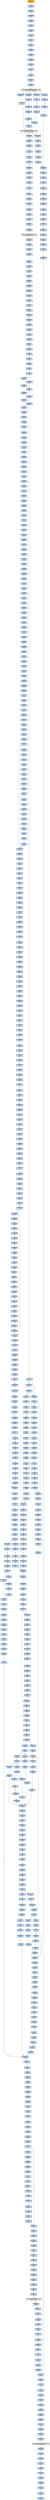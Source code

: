 strict digraph G {
	graph [bgcolor=transparent,
		name=G
	];
	node [color=lightsteelblue,
		fillcolor=lightsteelblue,
		shape=rectangle,
		style=filled
	];
	"0x00434960"	[label="0x00434960
xorl"];
	"0x00434962"	[label="0x00434962
testl"];
	"0x00434960" -> "0x00434962"	[color="#000000"];
	"0x004349f1"	[label="0x004349f1
movl"];
	"0x004349f4"	[label="0x004349f4
movl"];
	"0x004349f1" -> "0x004349f4"	[color="#000000"];
	"0x00434aa3"	[label="0x00434aa3
movl"];
	"0x00434aa8"	[label="0x00434aa8
addl"];
	"0x00434aa3" -> "0x00434aa8"	[color="#000000"];
	"0x004342be"	[label="0x004342be
addl"];
	"0x004342c0"	[label="0x004342c0
addl"];
	"0x004342be" -> "0x004342c0"	[color="#000000"];
	"0x00434b0c"	[label="0x00434b0c
pushl"];
	"0x00434b0d"	[label="0x00434b0d
movl"];
	"0x00434b0c" -> "0x00434b0d"	[color="#000000"];
	"0x004340b2"	[label="0x004340b2
pushl"];
	"0x004340b7"	[label="0x004340b7
pushl"];
	"0x004340b2" -> "0x004340b7"	[color="#000000"];
	"0x00434d3a"	[label="0x00434d3a
incl"];
	"0x00434d3b"	[label="0x00434d3b
incl"];
	"0x00434d3a" -> "0x00434d3b"	[color="#000000"];
	"0x00434f14"	[label="0x00434f14
jmp"];
	"0x00434f31"	[label="0x00434f31
movl"];
	"0x00434f14" -> "0x00434f31"	[color="#000000"];
	"0x004346d6"	[label="0x004346d6
pushl"];
	"0x004346d7"	[label="0x004346d7
call"];
	"0x004346d6" -> "0x004346d7"	[color="#000000"];
	"0x00434405"	[label="0x00434405
pushl"];
	"0x00434406"	[label="0x00434406
addl"];
	"0x00434405" -> "0x00434406"	[color="#000000"];
	"0x004349be"	[label="0x004349be
movl"];
	"0x004349c0"	[label="0x004349c0
movb"];
	"0x004349be" -> "0x004349c0"	[color="#000000"];
	"0x0043415f"	[label="0x0043415f
movl"];
	"0x00434161"	[label="0x00434161
movl"];
	"0x0043415f" -> "0x00434161"	[color="#000000"];
	"0x004347db"	[label="0x004347db
movl"];
	"0x004347de"	[label="0x004347de
movl"];
	"0x004347db" -> "0x004347de"	[color="#000000"];
	"0x00434176"	[label="0x00434176
andl"];
	"0x00434179"	[label="0x00434179
repz"];
	"0x00434176" -> "0x00434179"	[color="#000000"];
	"0x00434a49"	[label="0x00434a49
movl"];
	"0x00434a4e"	[label="0x00434a4e
jmp"];
	"0x00434a49" -> "0x00434a4e"	[color="#000000"];
	"0x00434001"	[color=lightgrey,
		fillcolor=orange,
		label="0x00434001
pusha"];
	"0x00434002"	[label="0x00434002
call"];
	"0x00434001" -> "0x00434002"	[color="#000000"];
	GETMODULEHANDLEA_KERNEL32_DLL	[color=lightgrey,
		fillcolor=lightgrey,
		label="GETMODULEHANDLEA_KERNEL32_DLL
GETMODULEHANDLEA"];
	"0x00434042"	[label="0x00434042
movl"];
	GETMODULEHANDLEA_KERNEL32_DLL -> "0x00434042"	[color="#000000"];
	"0x004215d3"	[label="0x004215d3
pushl"];
	GETMODULEHANDLEA_KERNEL32_DLL -> "0x004215d3"	[color="#000000"];
	"0x00434287"	[label="0x00434287
testl"];
	GETMODULEHANDLEA_KERNEL32_DLL -> "0x00434287"	[color="#000000"];
	"0x004153db"	[label="0x004153db
testl"];
	GETMODULEHANDLEA_KERNEL32_DLL -> "0x004153db"	[color="#000000"];
	"0x00434e6a"	[label="0x00434e6a
movl"];
	"0x00434e6d"	[label="0x00434e6d
movl"];
	"0x00434e6a" -> "0x00434e6d"	[color="#000000"];
	"0x00434845"	[label="0x00434845
movl"];
	"0x0043484b"	[label="0x0043484b
xorl"];
	"0x00434845" -> "0x0043484b"	[color="#000000"];
	"0x00434e8a"	[label="0x00434e8a
leal"];
	"0x00434e90"	[label="0x00434e90
call"];
	"0x00434e8a" -> "0x00434e90"	[color="#000000"];
	"0x00434e36"	[label="0x00434e36
movl"];
	"0x00434e39"	[label="0x00434e39
movl"];
	"0x00434e36" -> "0x00434e39"	[color="#000000"];
	"0x00434f0d"	[label="0x00434f0d
movl"];
	"0x00434f0d" -> "0x00434f14"	[color="#000000"];
	"0x00434a0f"	[label="0x00434a0f
movl"];
	"0x00434a11"	[label="0x00434a11
shrl"];
	"0x00434a0f" -> "0x00434a11"	[color="#000000"];
	"0x00434a8d"	[label="0x00434a8d
leal"];
	"0x00434a93"	[label="0x00434a93
movl"];
	"0x00434a8d" -> "0x00434a93"	[color="#000000"];
	"0x0043491a"	[label="0x0043491a
movl"];
	"0x0043491e"	[label="0x0043491e
movl"];
	"0x0043491a" -> "0x0043491e"	[color="#000000"];
	"0x00434e4c"	[label="0x00434e4c
movl"];
	"0x00434e50"	[label="0x00434e50
andl"];
	"0x00434e4c" -> "0x00434e50"	[color="#000000"];
	"0x00434922"	[label="0x00434922
movl"];
	"0x0043491e" -> "0x00434922"	[color="#000000"];
	"0x0043400e"	[label="0x0043400e
call"];
	"0x00434014"	[label="0x00434014
popl"];
	"0x0043400e" -> "0x00434014"	[color="#000000"];
	"0x00434b1b"	[label="0x00434b1b
movl"];
	"0x00434b1e"	[label="0x00434b1e
movl"];
	"0x00434b1b" -> "0x00434b1e"	[color="#000000"];
	"0x0043417c"	[label="0x0043417c
pushl"];
	"0x00434181"	[label="0x00434181
pushl"];
	"0x0043417c" -> "0x00434181"	[color="#000000"];
	VIRTUALPROTECT_KERNEL32_DLL	[color=lightgrey,
		fillcolor=lightgrey,
		label="VIRTUALPROTECT_KERNEL32_DLL
VIRTUALPROTECT"];
	"0x004343ff"	[label="0x004343ff
popl"];
	VIRTUALPROTECT_KERNEL32_DLL -> "0x004343ff"	[color="#000000"];
	"0x00434e2b"	[label="0x00434e2b
movl"];
	"0x00434e2e"	[label="0x00434e2e
leal"];
	"0x00434e2b" -> "0x00434e2e"	[color="#000000"];
	"0x004347ce"	[label="0x004347ce
andl"];
	"0x004347d4"	[label="0x004347d4
orl"];
	"0x004347ce" -> "0x004347d4"	[color="#000000"];
	"0x004348b3"	[label="0x004348b3
movl"];
	"0x004348b7"	[label="0x004348b7
ja"];
	"0x004348b3" -> "0x004348b7"	[color="#000000"];
	"0x00434396"	[label="0x00434396
pushl"];
	"0x00434397"	[label="0x00434397
pushl"];
	"0x00434396" -> "0x00434397"	[color="#000000"];
	"0x00434cff"	[label="0x00434cff
ret"];
	"0x00434a9b"	[label="0x00434a9b
movb"];
	"0x00434cff" -> "0x00434a9b"	[color="#000000"];
	"0x00434e18"	[label="0x00434e18
movb"];
	"0x00434cff" -> "0x00434e18"	[color="#000000"];
	"0x00434964"	[label="0x00434964
jbe"];
	"0x00434962" -> "0x00434964"	[color="#000000"];
	"0x00434a96"	[label="0x00434a96
call"];
	"0x00434cf2"	[label="0x00434cf2
call"];
	"0x00434a96" -> "0x00434cf2"	[color="#000000"];
	"0x004349e4"	[label="0x004349e4
movl"];
	"0x004349e6"	[label="0x004349e6
movl"];
	"0x004349e4" -> "0x004349e6"	[color="#000000"];
	"0x004349fb"	[label="0x004349fb
shrl"];
	"0x004349fd"	[label="0x004349fd
movl"];
	"0x004349fb" -> "0x004349fd"	[color="#000000"];
	"0x0043483c"	[label="0x0043483c
pushl"];
	"0x0043483d"	[label="0x0043483d
movl"];
	"0x0043483c" -> "0x0043483d"	[color="#000000"];
	"0x00434b12"	[label="0x00434b12
movl"];
	"0x00434b14"	[label="0x00434b14
movl"];
	"0x00434b12" -> "0x00434b14"	[color="#000000"];
	"0x00434ede"	[label="0x00434ede
subl"];
	"0x00434ee0"	[label="0x00434ee0
addl"];
	"0x00434ede" -> "0x00434ee0"	[color="#000000"];
	VIRTUALFREE_KERNEL32_DLL	[color=lightgrey,
		fillcolor=lightgrey,
		label="VIRTUALFREE_KERNEL32_DLL
VIRTUALFREE"];
	"0x004341a8"	[label="0x004341a8
movl"];
	VIRTUALFREE_KERNEL32_DLL -> "0x004341a8"	[color="#000000"];
	"0x004342b9"	[label="0x004342b9
movl"];
	"0x004342bb"	[label="0x004342bb
movl"];
	"0x004342b9" -> "0x004342bb"	[color="#000000"];
	"0x0043485e"	[label="0x0043485e
movl"];
	"0x00434862"	[label="0x00434862
jbe"];
	"0x0043485e" -> "0x00434862"	[color="#000000"];
	"0x004349cc"	[label="0x004349cc
movl"];
	"0x004349d0"	[label="0x004349d0
shll"];
	"0x004349cc" -> "0x004349d0"	[color="#000000"];
	"0x004347a7"	[label="0x004347a7
pushl"];
	"0x004347a8"	[label="0x004347a8
movl"];
	"0x004347a7" -> "0x004347a8"	[color="#000000"];
	"0x0043493d"	[label="0x0043493d
jge"];
	"0x00434943"	[label="0x00434943
cmpl"];
	"0x0043493d" -> "0x00434943"	[color="#000000",
		label=F];
	"0x00434274"	[label="0x00434274
testl"];
	"0x00434276"	[label="0x00434276
je"];
	"0x00434274" -> "0x00434276"	[color="#000000"];
	"0x004347f2"	[label="0x004347f2
subl"];
	"0x004347f4"	[label="0x004347f4
shrl"];
	"0x004347f2" -> "0x004347f4"	[color="#000000"];
	"0x00434e26"	[label="0x00434e26
cmpl"];
	"0x00434e29"	[label="0x00434e29
jb"];
	"0x00434e26" -> "0x00434e29"	[color="#000000"];
	"0x00434048"	[label="0x00434048
movl"];
	"0x00434042" -> "0x00434048"	[color="#000000"];
	"0x004347d9"	[label="0x004347d9
addl"];
	"0x004347d9" -> "0x004347db"	[color="#000000"];
	"0x0043401c"	[label="0x0043401c
subl"];
	"0x00434022"	[label="0x00434022
cmpl"];
	"0x0043401c" -> "0x00434022"	[color="#000000"];
	"0x00434864"	[label="0x00434864
xorl"];
	"0x00434866"	[label="0x00434866
movb"];
	"0x00434864" -> "0x00434866"	[color="#000000"];
	"0x00434e5f"	[label="0x00434e5f
movl"];
	"0x00434e62"	[label="0x00434e62
movl"];
	"0x00434e5f" -> "0x00434e62"	[color="#000000"];
	"0x00434cea"	[label="0x00434cea
popl"];
	"0x00434ceb"	[label="0x00434ceb
addl"];
	"0x00434cea" -> "0x00434ceb"	[color="#000000"];
	"0x004347eb"	[label="0x004347eb
movl"];
	"0x004347ee"	[label="0x004347ee
movl"];
	"0x004347eb" -> "0x004347ee"	[color="#000000"];
	"0x004340be"	[label="0x004340be
call"];
	VIRTUALALLOC_KERNEL32_DLL	[color=lightgrey,
		fillcolor=lightgrey,
		label="VIRTUALALLOC_KERNEL32_DLL
VIRTUALALLOC"];
	"0x004340be" -> VIRTUALALLOC_KERNEL32_DLL	[color="#000000"];
	"0x004347bb"	[label="0x004347bb
movb"];
	"0x004347bd"	[label="0x004347bd
incl"];
	"0x004347bb" -> "0x004347bd"	[color="#000000"];
	"0x00434907"	[label="0x00434907
movw"];
	"0x0043490a"	[label="0x0043490a
shrl"];
	"0x00434907" -> "0x0043490a"	[color="#000000"];
	"0x00434cd4"	[label="0x00434cd4
movl"];
	"0x00434cda"	[label="0x00434cda
leal"];
	"0x00434cd4" -> "0x00434cda"	[color="#000000"];
	"0x00434abc"	[label="0x00434abc
pushl"];
	"0x00434abd"	[label="0x00434abd
pushl"];
	"0x00434abc" -> "0x00434abd"	[color="#000000"];
	"0x00434834"	[label="0x00434834
subl"];
	"0x0043483a"	[label="0x0043483a
pushl"];
	"0x00434834" -> "0x0043483a"	[color="#000000"];
	"0x00434a84"	[label="0x00434a84
pushl"];
	"0x00434a85"	[label="0x00434a85
pushl"];
	"0x00434a84" -> "0x00434a85"	[color="#000000"];
	"0x004348fe"	[label="0x004348fe
movl"];
	"0x00434900"	[label="0x00434900
movl"];
	"0x004348fe" -> "0x00434900"	[color="#000000"];
	"0x0043497f"	[label="0x0043497f
movl"];
	"0x00434983"	[label="0x00434983
movl"];
	"0x0043497f" -> "0x00434983"	[color="#000000"];
	"0x004215d4"	[label="0x004215d4
call"];
	"0x004215d3" -> "0x004215d4"	[color="#000000"];
	"0x00434b02"	[label="0x00434b02
movl"];
	"0x00434b06"	[label="0x00434b06
movl"];
	"0x00434b02" -> "0x00434b06"	[color="#000000"];
	"0x0043404a"	[label="0x0043404a
leal"];
	"0x0043404d"	[label="0x0043404d
pushl"];
	"0x0043404a" -> "0x0043404d"	[color="#000000"];
	"0x00434851"	[label="0x00434851
xorl"];
	"0x00434853"	[label="0x00434853
repz"];
	"0x00434851" -> "0x00434853"	[color="#000000"];
	"0x0043498b"	[label="0x0043498b
movl"];
	"0x0043498f"	[label="0x0043498f
leal"];
	"0x0043498b" -> "0x0043498f"	[color="#000000"];
	"0x0043482c"	[label="0x0043482c
addl"];
	"0x00434831"	[label="0x00434831
ret"];
	"0x0043482c" -> "0x00434831"	[color="#000000"];
	"0x00434e20"	[label="0x00434e20
testb"];
	"0x00434e22"	[label="0x00434e22
movl"];
	"0x00434e20" -> "0x00434e22"	[color="#000000"];
	"0x00434eee"	[label="0x00434eee
andl"];
	"0x00434ef3"	[label="0x00434ef3
shrl"];
	"0x00434eee" -> "0x00434ef3"	[color="#000000"];
	"0x004348f8"	[label="0x004348f8
movb"];
	"0x004348fa"	[label="0x004348fa
movl"];
	"0x004348f8" -> "0x004348fa"	[color="#000000"];
	"0x00434ef5"	[label="0x00434ef5
addl"];
	"0x00434ef7"	[label="0x00434ef7
cmpl"];
	"0x00434ef5" -> "0x00434ef7"	[color="#000000"];
	"0x00434ee2"	[label="0x00434ee2
shrl"];
	"0x00434ee4"	[label="0x00434ee4
movl"];
	"0x00434ee2" -> "0x00434ee4"	[color="#000000"];
	"0x00434949"	[label="0x00434949
je"];
	"0x00434943" -> "0x00434949"	[color="#000000"];
	"0x00434b9c"	[label="0x00434b9c
incl"];
	"0x00434b9d"	[label="0x00434b9d
cmpl"];
	"0x00434b9c" -> "0x00434b9d"	[color="#000000"];
	"0x00434f4b"	[label="0x00434f4b
incl"];
	"0x00434f4c"	[label="0x00434f4c
movb"];
	"0x00434f4b" -> "0x00434f4c"	[color="#000000"];
	"0x0043492a"	[label="0x0043492a
decl"];
	"0x0043492b"	[label="0x0043492b
addl"];
	"0x0043492a" -> "0x0043492b"	[color="#000000"];
	"0x0043483b"	[label="0x0043483b
pushl"];
	"0x0043483b" -> "0x0043483c"	[color="#000000"];
	"0x004347cb"	[label="0x004347cb
shll"];
	"0x004347cb" -> "0x004347ce"	[color="#000000"];
	"0x004348a1"	[label="0x004348a1
movl"];
	"0x004348a5"	[label="0x004348a5
movl"];
	"0x004348a1" -> "0x004348a5"	[color="#000000"];
	"0x00434378"	[label="0x00434378
movl"];
	"0x0043437b"	[label="0x0043437b
addl"];
	"0x00434378" -> "0x0043437b"	[color="#000000"];
	"0x00434048" -> "0x0043404a"	[color="#000000"];
	"0x004348f2"	[label="0x004348f2
addl"];
	"0x004348f4"	[label="0x004348f4
movb"];
	"0x004348f2" -> "0x004348f4"	[color="#000000"];
	"0x00434cb2"	[label="0x00434cb2
movb"];
	"0x00434cb9"	[label="0x00434cb9
xorl"];
	"0x00434cb2" -> "0x00434cb9"	[color="#000000"];
	"0x00434a58"	[label="0x00434a58
movl"];
	"0x00434a5a"	[label="0x00434a5a
movl"];
	"0x00434a58" -> "0x00434a5a"	[color="#000000"];
	"0x00434f41"	[label="0x00434f41
cmpl"];
	"0x00434f43"	[label="0x00434f43
movl"];
	"0x00434f41" -> "0x00434f43"	[color="#000000"];
	"0x00434392"	[label="0x00434392
addl"];
	"0x00434394"	[label="0x00434394
pushl"];
	"0x00434392" -> "0x00434394"	[color="#000000"];
	"0x00434e34"	[label="0x00434e34
jb"];
	"0x00434e34" -> "0x00434e36"	[color="#000000",
		label=F];
	"0x00434e67"	[label="0x00434e67
movl"];
	"0x00434e34" -> "0x00434e67"	[color="#000000",
		label=T];
	"0x00434e42"	[label="0x00434e42
movb"];
	"0x00434e46"	[label="0x00434e46
movl"];
	"0x00434e42" -> "0x00434e46"	[color="#000000"];
	"0x0043497a"	[label="0x0043497a
andl"];
	"0x0043497a" -> "0x0043497f"	[color="#000000"];
	"0x00434a87"	[label="0x00434a87
movl"];
	"0x00434a89"	[label="0x00434a89
xorl"];
	"0x00434a87" -> "0x00434a89"	[color="#000000"];
	"0x004340f7"	[label="0x004340f7
pushl"];
	"0x004340fa"	[label="0x004340fa
pushl"];
	"0x004340f7" -> "0x004340fa"	[color="#000000"];
	"0x00434f74"	[label="0x00434f74
jb"];
	"0x00434f7a"	[label="0x00434f7a
movl"];
	"0x00434f74" -> "0x00434f7a"	[color="#000000",
		label=F];
	"0x00434163"	[label="0x00434163
addl"];
	"0x00434169"	[label="0x00434169
movl"];
	"0x00434163" -> "0x00434169"	[color="#000000"];
	"0x00434a42"	[label="0x00434a42
jmp"];
	"0x00434a42" -> "0x00434a58"	[color="#000000"];
	"0x0043495a"	[label="0x0043495a
movl"];
	"0x00434949" -> "0x0043495a"	[color="#000000",
		label=T];
	"0x004347b4"	[label="0x004347b4
movl"];
	"0x004347b9"	[label="0x004347b9
movl"];
	"0x004347b4" -> "0x004347b9"	[color="#000000"];
	"0x00434ce8"	[label="0x00434ce8
movb"];
	"0x00434ce8" -> "0x00434cea"	[color="#000000"];
	"0x00434bb4"	[label="0x00434bb4
testb"];
	"0x00434bb6"	[label="0x00434bb6
jne"];
	"0x00434bb4" -> "0x00434bb6"	[color="#000000"];
	"0x00434a38"	[label="0x00434a38
cmpl"];
	"0x00434a3b"	[label="0x00434a3b
jae"];
	"0x00434a38" -> "0x00434a3b"	[color="#000000"];
	"0x00434183"	[label="0x00434183
pushl"];
	"0x00434181" -> "0x00434183"	[color="#000000"];
	"0x004347c2"	[label="0x004347c2
movl"];
	"0x004347c4"	[label="0x004347c4
movl"];
	"0x004347c2" -> "0x004347c4"	[color="#000000"];
	"0x00434059"	[label="0x00434059
jne"];
	"0x0043405b"	[label="0x0043405b
cmpb"];
	"0x00434059" -> "0x0043405b"	[color="#000000",
		label=F];
	"0x0043426f"	[label="0x0043426f
addl"];
	"0x00434271"	[label="0x00434271
movl"];
	"0x0043426f" -> "0x00434271"	[color="#000000"];
	"0x0043416f"	[label="0x0043416f
sarl"];
	"0x00434172"	[label="0x00434172
repz"];
	"0x0043416f" -> "0x00434172"	[color="#000000"];
	"0x00434807"	[label="0x00434807
movl"];
	"0x0043480a"	[label="0x0043480a
popl"];
	"0x00434807" -> "0x0043480a"	[color="#000000"];
	"0x00434289"	[label="0x00434289
jne"];
	"0x00434287" -> "0x00434289"	[color="#000000"];
	"0x00434a4e" -> "0x00434a58"	[color="#000000"];
	"0x00434062"	[label="0x00434062
jmp"];
	"0x0043408d"	[label="0x0043408d
movl"];
	"0x00434062" -> "0x0043408d"	[color="#000000"];
	"0x00434911"	[label="0x00434911
movl"];
	"0x00434915"	[label="0x00434915
andl"];
	"0x00434911" -> "0x00434915"	[color="#000000"];
	"0x00434f70"	[label="0x00434f70
cmpl"];
	"0x00434f70" -> "0x00434f74"	[color="#000000"];
	"0x00434a14"	[label="0x00434a14
xorl"];
	"0x00434a16"	[label="0x00434a16
movb"];
	"0x00434a14" -> "0x00434a16"	[color="#000000"];
	"0x004347d6"	[label="0x004347d6
movl"];
	"0x004347d4" -> "0x004347d6"	[color="#000000"];
	"0x00434a65"	[label="0x00434a65
movl"];
	"0x00434a6a"	[label="0x00434a6a
subl"];
	"0x00434a65" -> "0x00434a6a"	[color="#000000"];
	"0x00434869"	[label="0x00434869
movl"];
	"0x0043486d"	[label="0x0043486d
leal"];
	"0x00434869" -> "0x0043486d"	[color="#000000"];
	"0x004342ac"	[label="0x004342ac
jne"];
	"0x004342b1"	[label="0x004342b1
addl"];
	"0x004342ac" -> "0x004342b1"	[color="#000000",
		label=T];
	"0x004340b0"	[label="0x004340b0
pushl"];
	"0x004340b0" -> "0x004340b2"	[color="#000000"];
	"0x00434415"	[label="0x00434415
popa"];
	"0x00434416"	[label="0x00434416
jne"];
	"0x00434415" -> "0x00434416"	[color="#000000"];
	"0x004340bc"	[label="0x004340bc
pushl"];
	"0x004340bc" -> "0x004340be"	[color="#000000"];
	"0x00434029"	[label="0x00434029
movl"];
	"0x00434022" -> "0x00434029"	[color="#000000"];
	"0x00434a8b"	[label="0x00434a8b
xorl"];
	"0x00434a89" -> "0x00434a8b"	[color="#000000"];
	"0x00434a77"	[label="0x00434a77
movl"];
	"0x00434a7d"	[label="0x00434a7d
popl"];
	"0x00434a77" -> "0x00434a7d"	[color="#000000"];
	"0x00434389"	[label="0x00434389
movl"];
	"0x0043438f"	[label="0x0043438f
movl"];
	"0x00434389" -> "0x0043438f"	[color="#000000"];
	"0x004347e5"	[label="0x004347e5
jae"];
	"0x004347e7"	[label="0x004347e7
popl"];
	"0x004347e5" -> "0x004347e7"	[color="#000000",
		label=F];
	"0x004342c6"	[label="0x004342c6
testl"];
	"0x004342c8"	[label="0x004342c8
je"];
	"0x004342c6" -> "0x004342c8"	[color="#000000"];
	"0x0043439d"	[label="0x0043439d
pushl"];
	"0x0043439e"	[label="0x0043439e
call"];
	"0x0043439d" -> "0x0043439e"	[color="#000000"];
	"0x00434a2c"	[label="0x00434a2c
cmpl"];
	"0x00434a2f"	[label="0x00434a2f
jae"];
	"0x00434a2c" -> "0x00434a2f"	[color="#000000"];
	"0x004341c8"	[label="0x004341c8
je"];
	"0x00434243"	[label="0x00434243
movl"];
	"0x004341c8" -> "0x00434243"	[color="#000000",
		label=T];
	"0x004340aa"	[label="0x004340aa
je"];
	"0x004340aa" -> "0x004340b0"	[color="#000000",
		label=F];
	"0x0043487e"	[label="0x0043487e
movl"];
	"0x00434882"	[label="0x00434882
movl"];
	"0x0043487e" -> "0x00434882"	[color="#000000"];
	"0x00434ce7"	[label="0x00434ce7
popl"];
	"0x00434ce7" -> "0x00434ce8"	[color="#000000"];
	"0x004347b9" -> "0x004347bb"	[color="#000000"];
	"0x00434935"	[label="0x00434935
movl"];
	"0x00434939"	[label="0x00434939
movl"];
	"0x00434935" -> "0x00434939"	[color="#000000"];
	"0x00434ef3" -> "0x00434ef5"	[color="#000000"];
	"0x0043495a" -> "0x00434960"	[color="#000000"];
	"0x00434d34"	[label="0x00434d34
movl"];
	"0x00434d36"	[label="0x00434d36
movb"];
	"0x00434d34" -> "0x00434d36"	[color="#000000"];
	"0x00434b49"	[label="0x00434b49
movl"];
	"0x00434b4f"	[label="0x00434b4f
movl"];
	"0x00434b49" -> "0x00434b4f"	[color="#000000"];
	"0x00434aab"	[label="0x00434aab
shll"];
	"0x00434aa8" -> "0x00434aab"	[color="#000000"];
	"0x00434885"	[label="0x00434885
movl"];
	"0x00434882" -> "0x00434885"	[color="#000000"];
	"0x00434aad"	[label="0x00434aad
addl"];
	"0x00434aaf"	[label="0x00434aaf
incl"];
	"0x00434aad" -> "0x00434aaf"	[color="#000000"];
	"0x00434ce5"	[label="0x00434ce5
popl"];
	"0x00434ce6"	[label="0x00434ce6
popl"];
	"0x00434ce5" -> "0x00434ce6"	[color="#000000"];
	"0x00434189"	[label="0x00434189
call"];
	"0x00434189" -> VIRTUALFREE_KERNEL32_DLL	[color="#000000"];
	"0x0043490f"	[label="0x0043490f
movl"];
	"0x0043490f" -> "0x00434911"	[color="#000000"];
	"0x00434e76"	[label="0x00434e76
shrl"];
	"0x00434e78"	[label="0x00434e78
movl"];
	"0x00434e76" -> "0x00434e78"	[color="#000000"];
	"0x00434114"	[label="0x00434114
subl"];
	"0x00434117"	[label="0x00434117
movl"];
	"0x00434114" -> "0x00434117"	[color="#000000"];
	"0x00434b6a"	[label="0x00434b6a
movl"];
	"0x00434b6c"	[label="0x00434b6c
pushl"];
	"0x00434b6a" -> "0x00434b6c"	[color="#000000"];
	"0x004341ae"	[label="0x004341ae
orl"];
	"0x004341b0"	[label="0x004341b0
je"];
	"0x004341ae" -> "0x004341b0"	[color="#000000"];
	"0x00434e29" -> "0x00434e2b"	[color="#000000",
		label=F];
	"0x00434e9c"	[label="0x00434e9c
cmpl"];
	"0x00434e29" -> "0x00434e9c"	[color="#000000",
		label=T];
	"0x00434ba0"	[label="0x00434ba0
jb"];
	"0x00434ba2"	[label="0x00434ba2
leal"];
	"0x00434ba0" -> "0x00434ba2"	[color="#000000",
		label=F];
	"0x00434f5d"	[label="0x00434f5d
movl"];
	"0x00434f61"	[label="0x00434f61
movl"];
	"0x00434f5d" -> "0x00434f61"	[color="#000000"];
	"0x00434f63"	[label="0x00434f63
jmp"];
	"0x00434f63" -> "0x00434f70"	[color="#000000"];
	"0x00434d38"	[label="0x00434d38
movl"];
	"0x00434d36" -> "0x00434d38"	[color="#000000"];
	"0x00434292"	[label="0x00434292
movl"];
	"0x00434289" -> "0x00434292"	[color="#000000",
		label=T];
	"0x00434e24"	[label="0x00434e24
je"];
	"0x00434e22" -> "0x00434e24"	[color="#000000"];
	"0x0043410e"	[label="0x0043410e
pushl"];
	"0x0043410f"	[label="0x0043410f
pushl"];
	"0x0043410e" -> "0x0043410f"	[color="#000000"];
	"0x00434b98"	[label="0x00434b98
movb"];
	"0x00434b98" -> "0x00434b9c"	[color="#000000"];
	"0x00434e7d"	[label="0x00434e7d
movl"];
	"0x00434e80"	[label="0x00434e80
subl"];
	"0x00434e7d" -> "0x00434e80"	[color="#000000"];
	"0x00434e72"	[label="0x00434e72
subl"];
	"0x00434e74"	[label="0x00434e74
addl"];
	"0x00434e72" -> "0x00434e74"	[color="#000000"];
	"0x00434b6d"	[label="0x00434b6d
pushl"];
	"0x00434b6c" -> "0x00434b6d"	[color="#000000"];
	"0x00434249"	[label="0x00434249
movl"];
	"0x00434243" -> "0x00434249"	[color="#000000"];
	"0x004341c6"	[label="0x004341c6
subl"];
	"0x004341c6" -> "0x004341c8"	[color="#000000"];
	"0x00434e41"	[label="0x00434e41
incl"];
	"0x00434e41" -> "0x00434e42"	[color="#000000"];
	"0x00434f57"	[label="0x00434f57
movl"];
	"0x00434f5b"	[label="0x00434f5b
addl"];
	"0x00434f57" -> "0x00434f5b"	[color="#000000"];
	"0x004342aa"	[label="0x004342aa
testl"];
	"0x004342aa" -> "0x004342ac"	[color="#000000"];
	"0x00434b57"	[label="0x00434b57
movl"];
	"0x00434b59"	[label="0x00434b59
stosb"];
	"0x00434b57" -> "0x00434b59"	[color="#000000"];
	"0x00434a8b" -> "0x00434a8d"	[color="#000000"];
	"0x004347e3"	[label="0x004347e3
cmpl"];
	"0x004347e3" -> "0x004347e5"	[color="#000000"];
	"0x00434174"	[label="0x00434174
movl"];
	"0x00434172" -> "0x00434174"	[color="#000000"];
	"0x00434855"	[label="0x00434855
movl"];
	"0x00434853" -> "0x00434855"	[color="#000000"];
	"0x004348c9"	[label="0x004348c9
cmpl"];
	"0x004348cc"	[label="0x004348cc
movl"];
	"0x004348c9" -> "0x004348cc"	[color="#000000"];
	"0x00434a75"	[label="0x00434a75
addl"];
	"0x00434a75" -> "0x00434a77"	[color="#000000"];
	"0x004347fb"	[label="0x004347fb
subl"];
	"0x004347fd"	[label="0x004347fd
andl"];
	"0x004347fb" -> "0x004347fd"	[color="#000000"];
	"0x00434e67" -> "0x00434e6a"	[color="#000000"];
	"0x00434ce6" -> "0x00434ce7"	[color="#000000"];
	"0x00434e1f"	[label="0x00434e1f
popl"];
	"0x00434e1f" -> "0x00434e20"	[color="#000000"];
	"0x004347e0"	[label="0x004347e0
movl"];
	"0x004347e0" -> "0x004347e3"	[color="#000000"];
	"0x0043480b"	[label="0x0043480b
popl"];
	"0x0043480c"	[label="0x0043480c
ret"];
	"0x0043480b" -> "0x0043480c"	[color="#000000"];
	"0x00434101"	[label="0x00434101
movb"];
	"0x00434103"	[label="0x00434103
cmpb"];
	"0x00434101" -> "0x00434103"	[color="#000000"];
	"0x004153dd"	[label="0x004153dd
je"];
	"0x004153df"	[label="0x004153df
pushl"];
	"0x004153dd" -> "0x004153df"	[color="#000000",
		label=F];
	"0x004348bd"	[label="0x004348bd
movl"];
	"0x004348c1"	[label="0x004348c1
movl"];
	"0x004348bd" -> "0x004348c1"	[color="#000000"];
	"0x004349c3"	[label="0x004349c3
movb"];
	"0x004349c7"	[label="0x004349c7
movl"];
	"0x004349c3" -> "0x004349c7"	[color="#000000"];
	"0x00434b24"	[label="0x00434b24
movl"];
	"0x00434b2a"	[label="0x00434b2a
movl"];
	"0x00434b24" -> "0x00434b2a"	[color="#000000"];
	"0x00434f6c"	[label="0x00434f6c
testb"];
	"0x00434f6e"	[label="0x00434f6e
je"];
	"0x00434f6c" -> "0x00434f6e"	[color="#000000"];
	"0x00434108"	[label="0x00434108
incb"];
	"0x00434108" -> "0x0043410e"	[color="#000000"];
	"0x00434f45"	[label="0x00434f45
jae"];
	"0x00434f43" -> "0x00434f45"	[color="#000000"];
	"0x00434ec6"	[label="0x00434ec6
movl"];
	"0x00434ec8"	[label="0x00434ec8
cmpl"];
	"0x00434ec6" -> "0x00434ec8"	[color="#000000"];
	"0x00434ca3"	[label="0x00434ca3
testb"];
	"0x00434ca5"	[label="0x00434ca5
jne"];
	"0x00434ca3" -> "0x00434ca5"	[color="#000000"];
	"0x0043440c"	[label="0x0043440c
popl"];
	"0x00434406" -> "0x0043440c"	[color="#000000"];
	"0x0043411d"	[label="0x0043411d
xorl"];
	"0x0043411f"	[label="0x0043411f
orl"];
	"0x0043411d" -> "0x0043411f"	[color="#000000"];
	"0x00434926"	[label="0x00434926
addl"];
	"0x00434929"	[label="0x00434929
incl"];
	"0x00434926" -> "0x00434929"	[color="#000000"];
	"0x00434af8"	[label="0x00434af8
popl"];
	"0x00434af9"	[label="0x00434af9
addl"];
	"0x00434af8" -> "0x00434af9"	[color="#000000"];
	"0x00434264"	[label="0x00434264
movl"];
	"0x00434269"	[label="0x00434269
movl"];
	"0x00434264" -> "0x00434269"	[color="#000000"];
	"0x00434111"	[label="0x00434111
pushl"];
	"0x00434112"	[label="0x00434112
movl"];
	"0x00434111" -> "0x00434112"	[color="#000000"];
	"0x00434375"	[label="0x00434375
movl"];
	"0x00434375" -> "0x00434378"	[color="#000000"];
	"0x00434871"	[label="0x00434871
incl"];
	"0x0043486d" -> "0x00434871"	[color="#000000"];
	"0x00434f07"	[label="0x00434f07
movl"];
	"0x00434f07" -> "0x00434f0d"	[color="#000000"];
	"0x00434cbb"	[label="0x00434cbb
cmpb"];
	"0x00434cb9" -> "0x00434cbb"	[color="#000000"];
	"0x00434a19"	[label="0x00434a19
movl"];
	"0x00434a1b"	[label="0x00434a1b
jmp"];
	"0x00434a19" -> "0x00434a1b"	[color="#000000"];
	"0x00434718"	[label="0x00434718
testb"];
	"0x0043471a"	[label="0x0043471a
jne"];
	"0x00434718" -> "0x0043471a"	[color="#000000"];
	"0x00434e3f"	[label="0x00434e3f
movb"];
	"0x00434e3f" -> "0x00434e41"	[color="#000000"];
	"0x00434872"	[label="0x00434872
incl"];
	"0x00434873"	[label="0x00434873
cmpl"];
	"0x00434872" -> "0x00434873"	[color="#000000"];
	"0x004346eb"	[label="0x004346eb
pushl"];
	"0x004346ec"	[label="0x004346ec
leal"];
	"0x004346eb" -> "0x004346ec"	[color="#000000"];
	"0x004346c8"	[label="0x004346c8
movl"];
	"0x004346cc"	[label="0x004346cc
subl"];
	"0x004346c8" -> "0x004346cc"	[color="#000000"];
	"0x004349b1"	[label="0x004349b1
pushl"];
	"0x004349b2"	[label="0x004349b2
pushl"];
	"0x004349b1" -> "0x004349b2"	[color="#000000"];
	"0x00434cde"	[label="0x00434cde
movl"];
	"0x00434cda" -> "0x00434cde"	[color="#000000"];
	"0x004347a4"	[label="0x004347a4
pushl"];
	"0x004347a5"	[label="0x004347a5
movl"];
	"0x004347a4" -> "0x004347a5"	[color="#000000"];
	"0x00434152"	[label="0x00434152
popl"];
	"0x00434153"	[label="0x00434153
popl"];
	"0x00434152" -> "0x00434153"	[color="#000000"];
	"0x00434994"	[label="0x00434994
movl"];
	"0x00434996"	[label="0x00434996
movl"];
	"0x00434994" -> "0x00434996"	[color="#000000"];
	"0x00434a7e"	[label="0x00434a7e
popl"];
	"0x00434a7d" -> "0x00434a7e"	[color="#000000"];
	"0x00434f4e"	[label="0x00434f4e
movb"];
	"0x00434f4c" -> "0x00434f4e"	[color="#000000"];
	"0x004349d3"	[label="0x004349d3
andl"];
	"0x004349d0" -> "0x004349d3"	[color="#000000"];
	"0x00434f51"	[label="0x00434f51
movl"];
	"0x00434f4e" -> "0x00434f51"	[color="#000000"];
	"0x00434e49"	[label="0x00434e49
movl"];
	"0x00434e49" -> "0x00434e4c"	[color="#000000"];
	"0x0043400a"	[label="0x0043400a
popl"];
	"0x0043400b"	[label="0x0043400b
incl"];
	"0x0043400a" -> "0x0043400b"	[color="#000000"];
	"0x00434f05"	[label="0x00434f05
je"];
	"0x00434f05" -> "0x00434f07"	[color="#000000",
		label=F];
	"0x00434f37"	[label="0x00434f37
movl"];
	"0x00434f05" -> "0x00434f37"	[color="#000000",
		label=T];
	"0x00434bc3"	[label="0x00434bc3
xorl"];
	"0x00434bb6" -> "0x00434bc3"	[color="#000000",
		label=T];
	"0x004347b3"	[label="0x004347b3
pushl"];
	"0x004347b3" -> "0x004347b4"	[color="#000000"];
	"0x00434cf1"	[label="0x00434cf1
ret"];
	"0x00434cf1" -> "0x00434f6c"	[color="#000000"];
	"0x0043404e"	[label="0x0043404e
pushl"];
	"0x0043404f"	[label="0x0043404f
call"];
	"0x0043404e" -> "0x0043404f"	[color="#000000"];
	"0x00434276" -> "0x00434389"	[color="#000000",
		label=T];
	"0x00434ee9"	[label="0x00434ee9
movl"];
	"0x00434ee4" -> "0x00434ee9"	[color="#000000"];
	"0x00434817"	[label="0x00434817
movl"];
	"0x0043481d"	[label="0x0043481d
movl"];
	"0x00434817" -> "0x0043481d"	[color="#000000"];
	GETPROCADDRESS_KERNEL32_DLL	[color=lightgrey,
		fillcolor=lightgrey,
		label="GETPROCADDRESS_KERNEL32_DLL
GETPROCADDRESS"];
	"0x0043404f" -> GETPROCADDRESS_KERNEL32_DLL	[color="#000000"];
	"0x00434015"	[label="0x00434015
movl"];
	"0x0043401a"	[label="0x0043401a
addl"];
	"0x00434015" -> "0x0043401a"	[color="#000000"];
	"0x00434373"	[label="0x00434373
movl"];
	"0x00434373" -> "0x00434375"	[color="#000000"];
	"0x00434939" -> "0x0043493d"	[color="#000000"];
	"0x004348e9"	[label="0x004348e9
movl"];
	"0x004348eb"	[label="0x004348eb
andl"];
	"0x004348e9" -> "0x004348eb"	[color="#000000"];
	"0x0043424f"	[label="0x0043424f
orl"];
	"0x00434249" -> "0x0043424f"	[color="#000000"];
	"0x004347e8"	[label="0x004347e8
movl"];
	"0x004347e8" -> "0x004347eb"	[color="#000000"];
	"0x0043483f"	[label="0x0043483f
pushl"];
	"0x0043483d" -> "0x0043483f"	[color="#000000"];
	"0x00434271" -> "0x00434274"	[color="#000000"];
	"0x00434f61" -> "0x00434f63"	[color="#000000"];
	"0x00434a6f"	[label="0x00434a6f
shrl"];
	"0x00434a71"	[label="0x00434a71
movl"];
	"0x00434a6f" -> "0x00434a71"	[color="#000000"];
	"0x00434ed3"	[label="0x00434ed3
movl"];
	"0x00434ed6"	[label="0x00434ed6
movl"];
	"0x00434ed3" -> "0x00434ed6"	[color="#000000"];
	"0x0043417b"	[label="0x0043417b
popl"];
	"0x0043417b" -> "0x0043417c"	[color="#000000"];
	"0x00434e3c"	[label="0x00434e3c
shll"];
	"0x00434e3c" -> "0x00434e3f"	[color="#000000"];
	"0x004346f0"	[label="0x004346f0
call"];
	"0x004346f0" -> "0x00434b02"	[color="#000000"];
	"0x004349d9"	[label="0x004349d9
orl"];
	"0x004349d3" -> "0x004349d9"	[color="#000000"];
	"0x004349ee"	[label="0x004349ee
movl"];
	"0x004349ee" -> "0x004349f1"	[color="#000000"];
	"0x0043405d"	[label="0x0043405d
jne"];
	"0x0043405b" -> "0x0043405d"	[color="#000000"];
	"0x00434155"	[label="0x00434155
jmp"];
	"0x00434155" -> "0x0043415f"	[color="#000000"];
	"0x004348a9"	[label="0x004348a9
shll"];
	"0x004348a5" -> "0x004348a9"	[color="#000000"];
	"0x0043440d"	[label="0x0043440d
orl"];
	"0x0043440f"	[label="0x0043440f
movl"];
	"0x0043440d" -> "0x0043440f"	[color="#000000"];
	"0x00434cc3"	[label="0x00434cc3
jne"];
	"0x00434ccd"	[label="0x00434ccd
movb"];
	"0x00434cc3" -> "0x00434ccd"	[color="#000000",
		label=T];
	"0x00434cc5"	[label="0x00434cc5
incl"];
	"0x00434cc3" -> "0x00434cc5"	[color="#000000",
		label=F];
	"0x00434f39"	[label="0x00434f39
movl"];
	"0x00434f37" -> "0x00434f39"	[color="#000000"];
	"0x004349a1"	[label="0x004349a1
popl"];
	"0x004349a2"	[label="0x004349a2
popl"];
	"0x004349a1" -> "0x004349a2"	[color="#000000"];
	"0x00434ab0"	[label="0x00434ab0
cmpl"];
	"0x00434ab3"	[label="0x00434ab3
jb"];
	"0x00434ab0" -> "0x00434ab3"	[color="#000000"];
	"0x004340e2"	[label="0x004340e2
movl"];
	"0x004340e8"	[label="0x004340e8
pushl"];
	"0x004340e2" -> "0x004340e8"	[color="#000000"];
	"0x004348fa" -> "0x004348fe"	[color="#000000"];
	"0x004348e0"	[label="0x004348e0
movl"];
	"0x004348e6"	[label="0x004348e6
shrl"];
	"0x004348e0" -> "0x004348e6"	[color="#000000"];
	"0x00434ea8"	[label="0x00434ea8
shll"];
	"0x00434eab"	[label="0x00434eab
movb"];
	"0x00434ea8" -> "0x00434eab"	[color="#000000"];
	"0x004347be"	[label="0x004347be
movb"];
	"0x004347be" -> "0x004347c2"	[color="#000000"];
	"0x00434986"	[label="0x00434986
xorl"];
	"0x00434988"	[label="0x00434988
movb"];
	"0x00434986" -> "0x00434988"	[color="#000000"];
	"0x004340e9"	[label="0x004340e9
movl"];
	"0x004340e8" -> "0x004340e9"	[color="#000000"];
	"0x004349b3"	[label="0x004349b3
movl"];
	"0x004349b2" -> "0x004349b3"	[color="#000000"];
	"0x00434b0f"	[label="0x00434b0f
leal"];
	"0x00434b0d" -> "0x00434b0f"	[color="#000000"];
	"0x004342bb" -> "0x004342be"	[color="#000000"];
	"0x004340a1"	[label="0x004340a1
leal"];
	"0x004340a7"	[label="0x004340a7
cmpl"];
	"0x004340a1" -> "0x004340a7"	[color="#000000"];
	"0x00434892"	[label="0x00434892
movl"];
	"0x0043489a"	[label="0x0043489a
movl"];
	"0x00434892" -> "0x0043489a"	[color="#000000"];
	"0x00434877"	[label="0x00434877
jb"];
	"0x00434879"	[label="0x00434879
movl"];
	"0x00434877" -> "0x00434879"	[color="#000000",
		label=F];
	"0x00434eae"	[label="0x00434eae
movb"];
	"0x00434eb2"	[label="0x00434eb2
movl"];
	"0x00434eae" -> "0x00434eb2"	[color="#000000"];
	"0x00434169" -> "0x0043416f"	[color="#000000"];
	"0x00434a09"	[label="0x00434a09
movl"];
	"0x00434a09" -> "0x00434a0f"	[color="#000000"];
	"0x0043489e"	[label="0x0043489e
leal"];
	"0x0043489a" -> "0x0043489e"	[color="#000000"];
	"0x00434400"	[label="0x00434400
movl"];
	"0x004343ff" -> "0x00434400"	[color="#000000"];
	"0x004349a6"	[label="0x004349a6
popl"];
	"0x004349a7"	[label="0x004349a7
addl"];
	"0x004349a6" -> "0x004349a7"	[color="#000000"];
	"0x00434f03"	[label="0x00434f03
testl"];
	"0x00434f03" -> "0x00434f05"	[color="#000000"];
	"0x00434966"	[label="0x00434966
movl"];
	"0x0043496d"	[label="0x0043496d
movb"];
	"0x00434966" -> "0x0043496d"	[color="#000000"];
	"0x0043483a" -> "0x0043483b"	[color="#000000"];
	"0x004349c9"	[label="0x004349c9
movl"];
	"0x004349c7" -> "0x004349c9"	[color="#000000"];
	"0x004349b5"	[label="0x004349b5
pushl"];
	"0x004349b3" -> "0x004349b5"	[color="#000000"];
	"0x00434b43"	[label="0x00434b43
movl"];
	"0x00434b43" -> "0x00434b49"	[color="#000000"];
	"0x00434ed1"	[label="0x00434ed1
jae"];
	"0x00434ed1" -> "0x00434ed3"	[color="#000000",
		label=F];
	"0x004349db"	[label="0x004349db
movl"];
	"0x004349d9" -> "0x004349db"	[color="#000000"];
	"0x00434f89"	[label="0x00434f89
ret"];
	"0x00434f89" -> "0x00434718"	[color="#000000"];
	"0x00434a1d"	[label="0x00434a1d
cmpl"];
	"0x00434a20"	[label="0x00434a20
jae"];
	"0x00434a1d" -> "0x00434a20"	[color="#000000"];
	"0x00434a2a"	[label="0x00434a2a
jmp"];
	"0x00434a2a" -> "0x00434a58"	[color="#000000"];
	"0x004349f9"	[label="0x004349f9
subl"];
	"0x004349f4" -> "0x004349f9"	[color="#000000"];
	"0x00434a05"	[label="0x00434a05
cmpl"];
	"0x00434a07"	[label="0x00434a07
jae"];
	"0x00434a05" -> "0x00434a07"	[color="#000000"];
	"0x0043440c" -> "0x0043440d"	[color="#000000"];
	"0x00434b55"	[label="0x00434b55
repz"];
	"0x00434b4f" -> "0x00434b55"	[color="#000000"];
	"0x00434ea0"	[label="0x00434ea0
jb"];
	"0x00434ea0" -> "0x00434ed3"	[color="#000000",
		label=T];
	"0x00434ea2"	[label="0x00434ea2
movl"];
	"0x00434ea0" -> "0x00434ea2"	[color="#000000",
		label=F];
	"0x00434b6e"	[label="0x00434b6e
leal"];
	"0x00434b71"	[label="0x00434b71
pushl"];
	"0x00434b6e" -> "0x00434b71"	[color="#000000"];
	"0x004341a8" -> "0x004341ae"	[color="#000000"];
	"0x004347ee" -> "0x004347f2"	[color="#000000"];
	"0x00434802"	[label="0x00434802
shrl"];
	"0x00434804"	[label="0x00434804
addl"];
	"0x00434802" -> "0x00434804"	[color="#000000"];
	"0x00434ab9"	[label="0x00434ab9
leal"];
	"0x00434ab9" -> "0x00434abc"	[color="#000000"];
	"0x004349b6"	[label="0x004349b6
movl"];
	"0x004349b5" -> "0x004349b6"	[color="#000000"];
	"0x00434862" -> "0x00434864"	[color="#000000",
		label=F];
	"0x004349a4"	[label="0x004349a4
movb"];
	"0x004349a4" -> "0x004349a6"	[color="#000000"];
	"0x00434a25"	[label="0x00434a25
sbbl"];
	"0x00434a27"	[label="0x00434a27
addl"];
	"0x00434a25" -> "0x00434a27"	[color="#000000"];
	"0x00434ab5"	[label="0x00434ab5
movl"];
	"0x00434ab3" -> "0x00434ab5"	[color="#000000",
		label=F];
	"0x00434f3e"	[label="0x00434f3e
leal"];
	"0x00434f3e" -> "0x00434f41"	[color="#000000"];
	"0x00434f5b" -> "0x00434f5d"	[color="#000000"];
	"0x00434e9c" -> "0x00434ea0"	[color="#000000"];
	"0x00434ac2"	[label="0x00434ac2
call"];
	"0x00434abd" -> "0x00434ac2"	[color="#000000"];
	"0x00434ab5" -> "0x00434ab9"	[color="#000000"];
	"0x0043490d"	[label="0x0043490d
repz"];
	"0x0043490a" -> "0x0043490d"	[color="#000000"];
	"0x00434bc5"	[label="0x00434bc5
movl"];
	"0x00434bc3" -> "0x00434bc5"	[color="#000000"];
	"0x00434e5a"	[label="0x00434e5a
movl"];
	"0x00434e5c"	[label="0x00434e5c
cmpl"];
	"0x00434e5a" -> "0x00434e5c"	[color="#000000"];
	"0x00434aaf" -> "0x00434ab0"	[color="#000000"];
	"0x00434879" -> "0x0043487e"	[color="#000000"];
	"0x00434b55" -> "0x00434b57"	[color="#000000"];
	"0x00434298"	[label="0x00434298
movl"];
	"0x004342a2"	[label="0x004342a2
movl"];
	"0x00434298" -> "0x004342a2"	[color="#000000"];
	"0x0043402f"	[label="0x0043402f
jne"];
	"0x00434035"	[label="0x00434035
leal"];
	"0x0043402f" -> "0x00434035"	[color="#000000",
		label=F];
	"0x00434f7e"	[label="0x00434f7e
movl"];
	"0x00434f80"	[label="0x00434f80
popl"];
	"0x00434f7e" -> "0x00434f80"	[color="#000000"];
	"0x004349ad"	[label="0x004349ad
ret"];
	"0x004349ad" -> "0x00434bb4"	[color="#000000"];
	"0x004349ad" -> "0x00434ca3"	[color="#000000"];
	"0x004347ae"	[label="0x004347ae
cmpl"];
	"0x004347b1"	[label="0x004347b1
jb"];
	"0x004347ae" -> "0x004347b1"	[color="#000000"];
	"0x00434f47"	[label="0x00434f47
movl"];
	"0x00434f49"	[label="0x00434f49
subl"];
	"0x00434f47" -> "0x00434f49"	[color="#000000"];
	"0x004348d3"	[label="0x004348d3
jl"];
	"0x004348d3" -> "0x00434922"	[color="#000000",
		label=T];
	"0x004348d5"	[label="0x004348d5
movl"];
	"0x004348d3" -> "0x004348d5"	[color="#000000",
		label=F];
	"0x00434058"	[label="0x00434058
scasb"];
	"0x00434058" -> "0x00434059"	[color="#000000"];
	"0x0043400c"	[label="0x0043400c
pushl"];
	"0x0043400d"	[label="0x0043400d
ret"];
	"0x0043400c" -> "0x0043400d"	[color="#000000"];
	"0x00434806"	[label="0x00434806
popl"];
	"0x00434804" -> "0x00434806"	[color="#000000"];
	"0x0043488e"	[label="0x0043488e
movl"];
	"0x0043488e" -> "0x00434892"	[color="#000000"];
	"0x004348ab"	[label="0x004348ab
addl"];
	"0x004348a9" -> "0x004348ab"	[color="#000000"];
	"0x00434bad"	[label="0x00434bad
movl"];
	"0x00434baf"	[label="0x00434baf
call"];
	"0x00434bad" -> "0x00434baf"	[color="#000000"];
	"0x00434aa2"	[label="0x00434aa2
popl"];
	"0x00434a9b" -> "0x00434aa2"	[color="#000000"];
	"0x004215d4" -> GETPROCADDRESS_KERNEL32_DLL	[color="#000000"];
	"0x00434ec1"	[label="0x00434ec1
addl"];
	"0x00434ec4"	[label="0x00434ec4
orl"];
	"0x00434ec1" -> "0x00434ec4"	[color="#000000"];
	"0x00434a83"	[label="0x00434a83
ret"];
	"0x00434d2d"	[label="0x00434d2d
cmpl"];
	"0x00434a83" -> "0x00434d2d"	[color="#000000"];
	"0x00434e95"	[label="0x00434e95
addl"];
	"0x00434a83" -> "0x00434e95"	[color="#000000"];
	"0x00434d3c"	[label="0x00434d3c
movl"];
	"0x00434d3e"	[label="0x00434d3e
movl"];
	"0x00434d3c" -> "0x00434d3e"	[color="#000000"];
	"0x00434b3d"	[label="0x00434b3d
movl"];
	"0x00434b3d" -> "0x00434b43"	[color="#000000"];
	"0x00434ec4" -> "0x00434ec6"	[color="#000000"];
	"0x00434ce3"	[label="0x00434ce3
repz"];
	"0x00434ce3" -> "0x00434ce5"	[color="#000000"];
	"0x00434420"	[label="0x00434420
pushl"];
	"0x00434416" -> "0x00434420"	[color="#000000",
		label=T];
	"0x0043488c"	[label="0x0043488c
xorl"];
	"0x0043488c" -> "0x0043488e"	[color="#000000"];
	"0x004349b8"	[label="0x004349b8
cmpl"];
	"0x004349b6" -> "0x004349b8"	[color="#000000"];
	"0x00434395"	[label="0x00434395
pushl"];
	"0x00434394" -> "0x00434395"	[color="#000000"];
	"0x004349b0"	[label="0x004349b0
pushl"];
	"0x00434e90" -> "0x004349b0"	[color="#000000"];
	"0x00434ccd" -> "0x00434cd4"	[color="#000000"];
	"0x004349a3"	[label="0x004349a3
popl"];
	"0x004349a2" -> "0x004349a3"	[color="#000000"];
	"0x004348e6" -> "0x004348e9"	[color="#000000"];
	"0x00434ee0" -> "0x00434ee2"	[color="#000000"];
	"0x00434efa"	[label="0x00434efa
jae"];
	"0x00434ef7" -> "0x00434efa"	[color="#000000"];
	"0x0043400b" -> "0x0043400c"	[color="#000000"];
	"0x00434cc6"	[label="0x00434cc6
cmpl"];
	"0x00434cc5" -> "0x00434cc6"	[color="#000000"];
	"0x0043439e" -> VIRTUALPROTECT_KERNEL32_DLL	[color="#000000"];
	"0x004348b7" -> "0x004348bd"	[color="#000000",
		label=F];
	"0x004348f0"	[label="0x004348f0
subl"];
	"0x004348f0" -> "0x004348f2"	[color="#000000"];
	"0x00434a31"	[label="0x00434a31
movl"];
	"0x00434a36"	[label="0x00434a36
jmp"];
	"0x00434a31" -> "0x00434a36"	[color="#000000"];
	"0x00434161" -> "0x00434163"	[color="#000000"];
	"0x00434a1b" -> "0x00434a58"	[color="#000000"];
	"0x00434918"	[label="0x00434918
repz"];
	"0x00434918" -> "0x0043491a"	[color="#000000"];
	"0x00434cde" -> "0x00434ce3"	[color="#000000"];
	"0x00434121"	[label="0x00434121
je"];
	"0x00434151"	[label="0x00434151
popl"];
	"0x00434121" -> "0x00434151"	[color="#000000",
		label=T];
	"0x00434e58"	[label="0x00434e58
orl"];
	"0x00434e58" -> "0x00434e5a"	[color="#000000"];
	"0x00434a86"	[label="0x00434a86
pushl"];
	"0x00434a85" -> "0x00434a86"	[color="#000000"];
	"0x00434e88"	[label="0x00434e88
shrl"];
	"0x00434e88" -> "0x00434e8a"	[color="#000000"];
	"0x00434cf8"	[label="0x00434cf8
popl"];
	"0x00434cf2" -> "0x00434cf8"	[color="#000000"];
	"0x004342f0"	[label="0x004342f0
popl"];
	"0x004342f1"	[label="0x004342f1
jne"];
	"0x004342f0" -> "0x004342f1"	[color="#000000"];
	"0x00434ea5"	[label="0x00434ea5
movl"];
	"0x00434ea5" -> "0x00434ea8"	[color="#000000"];
	"0x00434106"	[label="0x00434106
jne"];
	"0x00434103" -> "0x00434106"	[color="#000000"];
	"0x00434a5d"	[label="0x00434a5d
addl"];
	"0x00434a5f"	[label="0x00434a5f
movl"];
	"0x00434a5d" -> "0x00434a5f"	[color="#000000"];
	"0x004349c2"	[label="0x004349c2
incl"];
	"0x004349c0" -> "0x004349c2"	[color="#000000"];
	"0x00434929" -> "0x0043492a"	[color="#000000"];
	"0x0043436e"	[label="0x0043436e
jmp"];
	"0x0043436e" -> "0x004342a2"	[color="#000000"];
	"0x004340fc"	[label="0x004340fc
call"];
	"0x004340fc" -> "0x004346c8"	[color="#000000"];
	"0x00434970"	[label="0x00434970
testb"];
	"0x0043496d" -> "0x00434970"	[color="#000000"];
	"0x00434f81"	[label="0x00434f81
popl"];
	"0x00434f82"	[label="0x00434f82
popl"];
	"0x00434f81" -> "0x00434f82"	[color="#000000"];
	"0x00434b08"	[label="0x00434b08
movl"];
	"0x00434b06" -> "0x00434b08"	[color="#000000"];
	"0x004346d2"	[label="0x004346d2
leal"];
	"0x004346cc" -> "0x004346d2"	[color="#000000"];
	"0x00434a5a" -> "0x00434a5d"	[color="#000000"];
	"0x00434b37"	[label="0x00434b37
movl"];
	"0x00434b37" -> "0x00434b3d"	[color="#000000"];
	"0x00434b30"	[label="0x00434b30
xorl"];
	"0x00434b32"	[label="0x00434b32
movl"];
	"0x00434b30" -> "0x00434b32"	[color="#000000"];
	"0x004346dc"	[label="0x004346dc
movl"];
	"0x004346e3"	[label="0x004346e3
movl"];
	"0x004346dc" -> "0x004346e3"	[color="#000000"];
	"0x00434afe"	[label="0x00434afe
popl"];
	"0x00434aff"	[label="0x00434aff
ret"];
	"0x00434afe" -> "0x00434aff"	[color="#000000"];
	"0x00434425"	[label="0x00434425
ret"];
	"0x00434420" -> "0x00434425"	[color="#000000"];
	"0x00434729"	[label="0x00434729
addl"];
	"0x0043472f"	[label="0x0043472f
ret"];
	"0x00434729" -> "0x0043472f"	[color="#000000"];
	"0x00434e74" -> "0x00434e76"	[color="#000000"];
	"0x00434a6c"	[label="0x00434a6c
subl"];
	"0x00434a6a" -> "0x00434a6c"	[color="#000000"];
	"0x004347d6" -> "0x004347d9"	[color="#000000"];
	"0x00434904"	[label="0x00434904
shll"];
	"0x00434904" -> "0x00434907"	[color="#000000"];
	"0x00434866" -> "0x00434869"	[color="#000000"];
	"0x004340eb"	[label="0x004340eb
addl"];
	"0x004340f1"	[label="0x004340f1
pushl"];
	"0x004340eb" -> "0x004340f1"	[color="#000000"];
	"0x00434ca5" -> "0x00434cb2"	[color="#000000",
		label=T];
	"0x00434922" -> "0x00434926"	[color="#000000"];
	"0x004347f6"	[label="0x004347f6
movl"];
	"0x004347f4" -> "0x004347f6"	[color="#000000"];
	"0x004153e4"	[label="0x004153e4
pushl"];
	"0x004153df" -> "0x004153e4"	[color="#000000"];
	"0x00434008"	[label="0x00434008
jmp"];
	"0x00434008" -> "0x0043400e"	[color="#000000"];
	"0x00434964" -> "0x00434966"	[color="#000000",
		label=F];
	"0x004349de"	[label="0x004349de
addl"];
	"0x004349e1"	[label="0x004349e1
movl"];
	"0x004349de" -> "0x004349e1"	[color="#000000"];
	"0x004347ad"	[label="0x004347ad
pushl"];
	"0x004347a8" -> "0x004347ad"	[color="#000000"];
	"0x00434b74"	[label="0x00434b74
movl"];
	"0x00434b76"	[label="0x00434b76
call"];
	"0x00434b74" -> "0x00434b76"	[color="#000000"];
	"0x00434b08" -> "0x00434b0c"	[color="#000000"];
	"0x004346ea"	[label="0x004346ea
pushl"];
	"0x004346e3" -> "0x004346ea"	[color="#000000"];
	"0x00434726"	[label="0x00434726
movl"];
	"0x00434726" -> "0x00434729"	[color="#000000"];
	"0x00434179" -> "0x0043417b"	[color="#000000"];
	"0x0043480f"	[label="0x0043480f
movl"];
	"0x00434813"	[label="0x00434813
movl"];
	"0x0043480f" -> "0x00434813"	[color="#000000"];
	"0x0043492e"	[label="0x0043492e
cmpl"];
	"0x00434931"	[label="0x00434931
movl"];
	"0x0043492e" -> "0x00434931"	[color="#000000"];
	"0x0043484d"	[label="0x0043484d
leal"];
	"0x0043484d" -> "0x00434851"	[color="#000000"];
	"0x00434a27" -> "0x00434a2a"	[color="#000000"];
	"0x00434ceb" -> "0x00434cf1"	[color="#000000"];
	"0x00434bc7"	[label="0x00434bc7
call"];
	"0x00434bc7" -> "0x004349b0"	[color="#000000"];
	"0x00434b9d" -> "0x00434ba0"	[color="#000000"];
	"0x0043485c"	[label="0x0043485c
cmpl"];
	"0x00434855" -> "0x0043485c"	[color="#000000"];
	"0x00434e9a"	[label="0x00434e9a
jmp"];
	"0x00434e9a" -> "0x00434ef7"	[color="#000000"];
	"0x004340a7" -> "0x004340aa"	[color="#000000"];
	"0x0043485c" -> "0x0043485e"	[color="#000000"];
	"0x004347e7" -> "0x004347e8"	[color="#000000"];
	"0x00434a47"	[label="0x00434a47
jae"];
	"0x00434a47" -> "0x00434a49"	[color="#000000",
		label=F];
	"0x00434f3d"	[label="0x00434f3d
incl"];
	"0x00434f3d" -> "0x00434f3e"	[color="#000000"];
	"0x00434f7a" -> "0x00434f7e"	[color="#000000"];
	"0x004348eb" -> "0x004348f0"	[color="#000000"];
	"0x00434117" -> "0x0043411d"	[color="#000000"];
	"0x004341ba"	[label="0x004341ba
movl"];
	"0x004341c0"	[label="0x004341c0
movl"];
	"0x004341ba" -> "0x004341c0"	[color="#000000"];
	"0x00434d38" -> "0x00434d3a"	[color="#000000"];
	"0x00434f86"	[label="0x00434f86
addl"];
	"0x00434f86" -> "0x00434f89"	[color="#000000"];
	"0x00434a00"	[label="0x00434a00
andl"];
	"0x004349fd" -> "0x00434a00"	[color="#000000"];
	"0x00434a62"	[label="0x00434a62
movl"];
	"0x00434a62" -> "0x00434a65"	[color="#000000"];
	"0x00434f45" -> "0x00434f47"	[color="#000000",
		label=F];
	"0x00434988" -> "0x0043498b"	[color="#000000"];
	"0x004347fd" -> "0x00434802"	[color="#000000"];
	"0x004340b7" -> "0x004340bc"	[color="#000000"];
	"0x00434b14" -> "0x00434b1b"	[color="#000000"];
	"0x004348f6"	[label="0x004348f6
movl"];
	"0x004348f4" -> "0x004348f6"	[color="#000000"];
	"0x004349e1" -> "0x004349e4"	[color="#000000"];
	"0x00434b0f" -> "0x00434b12"	[color="#000000"];
	"0x00434f6e" -> "0x00434f70"	[color="#000000",
		label=F];
	"0x004348ad"	[label="0x004348ad
cmpl"];
	"0x004348ab" -> "0x004348ad"	[color="#000000"];
	"0x00434a11" -> "0x00434a14"	[color="#000000"];
	"0x004347f6" -> "0x004347fb"	[color="#000000"];
	"0x00434cc9"	[label="0x00434cc9
jb"];
	"0x00434ccb"	[label="0x00434ccb
jmp"];
	"0x00434cc9" -> "0x00434ccb"	[color="#000000",
		label=F];
	"0x0043484b" -> "0x0043484d"	[color="#000000"];
	"0x00434f25"	[label="0x00434f25
movl"];
	"0x00434f2b"	[label="0x00434f2b
movl"];
	"0x00434f25" -> "0x00434f2b"	[color="#000000"];
	"0x004346d7" -> "0x00434a84"	[color="#000000"];
	"0x00434a44"	[label="0x00434a44
cmpl"];
	"0x00434a44" -> "0x00434a47"	[color="#000000"];
	"0x004349e9"	[label="0x004349e9
cmpl"];
	"0x004349ec"	[label="0x004349ec
jae"];
	"0x004349e9" -> "0x004349ec"	[color="#000000"];
	"0x004347c7"	[label="0x004347c7
movl"];
	"0x004347c4" -> "0x004347c7"	[color="#000000"];
	"0x00434e39" -> "0x00434e3c"	[color="#000000"];
	"0x00434398"	[label="0x00434398
pushl"];
	"0x0043439a"	[label="0x0043439a
pushl"];
	"0x00434398" -> "0x0043439a"	[color="#000000"];
	"0x004348c4"	[label="0x004348c4
movl"];
	"0x004348c1" -> "0x004348c4"	[color="#000000"];
	"0x004349c2" -> "0x004349c3"	[color="#000000"];
	"0x00434baf" -> "0x00434834"	[color="#000000"];
	"0x00434af9" -> "0x00434afe"	[color="#000000"];
	"0x00434af1"	[label="0x00434af1
movl"];
	"0x00434831" -> "0x00434af1"	[color="#000000"];
	"0x0043472f" -> "0x00434101"	[color="#000000"];
	"0x00434b1e" -> "0x00434b24"	[color="#000000"];
	"0x004347ad" -> "0x004347ae"	[color="#000000"];
	"0x0043403c"	[label="0x0043403c
call"];
	"0x0043403c" -> GETMODULEHANDLEA_KERNEL32_DLL	[color="#000000"];
	"0x0043401a" -> "0x0043401c"	[color="#000000"];
	"0x00434e55"	[label="0x00434e55
addl"];
	"0x00434e55" -> "0x00434e58"	[color="#000000"];
	"0x00434a82"	[label="0x00434a82
popl"];
	"0x00434a82" -> "0x00434a83"	[color="#000000"];
	"0x00434f39" -> "0x00434f3d"	[color="#000000"];
	"0x004342b3"	[label="0x004342b3
addl"];
	"0x004342b3" -> "0x004342b9"	[color="#000000"];
	"0x004348dc"	[label="0x004348dc
movl"];
	"0x004348dc" -> "0x004348e0"	[color="#000000"];
	"0x00434f53"	[label="0x00434f53
cmpl"];
	"0x00434f51" -> "0x00434f53"	[color="#000000"];
	"0x00434840"	[label="0x00434840
movl"];
	"0x00434840" -> "0x00434845"	[color="#000000"];
	"0x00434a7f"	[label="0x00434a7f
movl"];
	"0x00434a7f" -> "0x00434a82"	[color="#000000"];
	"0x00434972"	[label="0x00434972
je"];
	"0x00434970" -> "0x00434972"	[color="#000000"];
	"0x00434e5c" -> "0x00434e5f"	[color="#000000"];
	"0x004348cf"	[label="0x004348cf
movl"];
	"0x004348cf" -> "0x004348d3"	[color="#000000"];
	"0x00434888"	[label="0x00434888
movl"];
	"0x00434885" -> "0x00434888"	[color="#000000"];
	"0x00434ebc"	[label="0x00434ebc
andl"];
	"0x00434ebc" -> "0x00434ec1"	[color="#000000"];
	"0x004349db" -> "0x004349de"	[color="#000000"];
	"0x004349c9" -> "0x004349cc"	[color="#000000"];
	"0x00434b72"	[label="0x00434b72
pushl"];
	"0x00434b71" -> "0x00434b72"	[color="#000000"];
	"0x00434014" -> "0x00434015"	[color="#000000"];
	"0x00434e6d" -> "0x00434e72"	[color="#000000"];
	"0x00434174" -> "0x00434176"	[color="#000000"];
	"0x00434b76" -> "0x004347a4"	[color="#000000"];
	"0x004346ea" -> "0x004346eb"	[color="#000000"];
	"0x004349bc"	[label="0x004349bc
jb"];
	"0x004349b8" -> "0x004349bc"	[color="#000000"];
	"0x00434f55"	[label="0x00434f55
jb"];
	"0x00434f55" -> "0x00434f57"	[color="#000000",
		label=F];
	"0x00434400" -> "0x00434405"	[color="#000000"];
	"0x00434bc5" -> "0x00434bc7"	[color="#000000"];
	"0x004348c7"	[label="0x004348c7
addl"];
	"0x004348c4" -> "0x004348c7"	[color="#000000"];
	"0x00434f1c"	[label="0x00434f1c
movl"];
	"0x00434f22"	[label="0x00434f22
leal"];
	"0x00434f1c" -> "0x00434f22"	[color="#000000"];
	"0x00434826"	[label="0x00434826
movl"];
	"0x00434826" -> "0x0043482c"	[color="#000000"];
	"0x00434e65"	[label="0x00434e65
jae"];
	"0x00434e62" -> "0x00434e65"	[color="#000000"];
	"0x0043499d"	[label="0x0043499d
cmpl"];
	"0x0043499f"	[label="0x0043499f
jb"];
	"0x0043499d" -> "0x0043499f"	[color="#000000"];
	"0x00434ac2" -> "0x0043480f"	[color="#000000"];
	"0x0043480c" -> "0x00434b98"	[color="#000000"];
	"0x00434a36" -> "0x00434a58"	[color="#000000"];
	"0x004342b1" -> "0x004342b3"	[color="#000000"];
	"0x00434f80" -> "0x00434f81"	[color="#000000"];
	"0x00434ecb"	[label="0x00434ecb
movl"];
	"0x00434ec8" -> "0x00434ecb"	[color="#000000"];
	"0x004349a3" -> "0x004349a4"	[color="#000000"];
	"0x004349e6" -> "0x004349e9"	[color="#000000"];
	"0x00434f53" -> "0x00434f55"	[color="#000000"];
	"0x00434ed9"	[label="0x00434ed9
movl"];
	"0x00434ed6" -> "0x00434ed9"	[color="#000000"];
	"0x00434367"	[label="0x00434367
addl"];
	"0x00434367" -> "0x0043436e"	[color="#000000"];
	"0x00434931" -> "0x00434935"	[color="#000000"];
	"0x00434a95"	[label="0x00434a95
pushl"];
	"0x00434a95" -> "0x00434a96"	[color="#000000"];
	"0x004340fb"	[label="0x004340fb
pushl"];
	"0x004340fb" -> "0x004340fc"	[color="#000000"];
	"0x0043439a" -> "0x0043439d"	[color="#000000"];
	"0x00434e46" -> "0x00434e49"	[color="#000000"];
	"0x0043437e"	[label="0x0043437e
movl"];
	"0x00434384"	[label="0x00434384
jmp"];
	"0x0043437e" -> "0x00434384"	[color="#000000"];
	"0x004347a5" -> "0x004347a7"	[color="#000000"];
	"0x004348f6" -> "0x004348f8"	[color="#000000"];
	"0x00434d3b" -> "0x00434d3c"	[color="#000000"];
	"0x00434e65" -> "0x00434e67"	[color="#000000",
		label=F];
	"0x00434b69"	[label="0x00434b69
pushl"];
	"0x00434b69" -> "0x00434b6a"	[color="#000000"];
	"0x00434e82"	[label="0x00434e82
andl"];
	"0x00434e80" -> "0x00434e82"	[color="#000000"];
	"0x00434251"	[label="0x00434251
je"];
	"0x00434251" -> "0x00434264"	[color="#000000",
		label=T];
	"0x004347b1" -> "0x004347b3"	[color="#000000",
		label=F];
	"0x004347b1" -> "0x004347e8"	[color="#000000",
		label=T];
	"0x00434095"	[label="0x00434095
je"];
	"0x00434095" -> "0x004340a1"	[color="#000000",
		label=T];
	"0x0043403b"	[label="0x0043403b
pushl"];
	"0x0043403b" -> "0x0043403c"	[color="#000000"];
	"0x00434983" -> "0x00434986"	[color="#000000"];
	"0x00434993"	[label="0x00434993
incl"];
	"0x0043498f" -> "0x00434993"	[color="#000000"];
	"0x004346d2" -> "0x004346d6"	[color="#000000"];
	"0x00434a00" -> "0x00434a05"	[color="#000000"];
	"0x00434e24" -> "0x00434e26"	[color="#000000",
		label=F];
	"0x00434e24" -> "0x00434e9c"	[color="#000000",
		label=T];
	"0x00434875"	[label="0x00434875
movl"];
	"0x00434875" -> "0x00434877"	[color="#000000"];
	"0x00434eb5"	[label="0x00434eb5
movl"];
	"0x00434eb2" -> "0x00434eb5"	[color="#000000"];
	"0x0043499c"	[label="0x0043499c
incl"];
	"0x0043499c" -> "0x0043499d"	[color="#000000"];
	"0x00434a3d"	[label="0x00434a3d
movl"];
	"0x00434a3d" -> "0x00434a42"	[color="#000000"];
	"0x00434154"	[label="0x00434154
popl"];
	"0x00434153" -> "0x00434154"	[color="#000000"];
	"0x00434397" -> "0x00434398"	[color="#000000"];
	"0x004348d8"	[label="0x004348d8
movl"];
	"0x004348d5" -> "0x004348d8"	[color="#000000"];
	"0x004349a7" -> "0x004349ad"	[color="#000000"];
	"0x00434f22" -> "0x00434f25"	[color="#000000"];
	"0x00434e18" -> "0x00434e1f"	[color="#000000"];
	"0x00434d32"	[label="0x00434d32
jae"];
	"0x00434d32" -> "0x00434d34"	[color="#000000",
		label=F];
	"0x00434b5a"	[label="0x00434b5a
call"];
	"0x00434b63"	[label="0x00434b63
subl"];
	"0x00434b5a" -> "0x00434b63"	[color="#000000"];
	"0x004342a8"	[label="0x004342a8
movl"];
	"0x004342a8" -> "0x004342aa"	[color="#000000"];
	"0x004348ad" -> "0x004348b3"	[color="#000000"];
	"0x00434eb8"	[label="0x00434eb8
movl"];
	"0x00434eb8" -> "0x00434ebc"	[color="#000000"];
	"0x00434aab" -> "0x00434aad"	[color="#000000"];
	"0x00434871" -> "0x00434872"	[color="#000000"];
	"0x00434af7"	[label="0x00434af7
popl"];
	"0x00434af7" -> "0x00434af8"	[color="#000000"];
	"0x00434972" -> "0x00434996"	[color="#000000",
		label=T];
	"0x00434974"	[label="0x00434974
movl"];
	"0x00434972" -> "0x00434974"	[color="#000000",
		label=F];
	"0x00434093"	[label="0x00434093
orl"];
	"0x00434093" -> "0x00434095"	[color="#000000"];
	"0x00434ece"	[label="0x00434ece
movl"];
	"0x00434ece" -> "0x00434ed1"	[color="#000000"];
	"0x004349bc" -> "0x004349be"	[color="#000000",
		label=F];
	"0x004349bc" -> "0x004349ee"	[color="#000000",
		label=T];
	"0x00434d42"	[label="0x00434d42
jmp"];
	"0x00434d3e" -> "0x00434d42"	[color="#000000"];
	"0x00434e31"	[label="0x00434e31
cmpl"];
	"0x00434e2e" -> "0x00434e31"	[color="#000000"];
	"0x0043492b" -> "0x0043492e"	[color="#000000"];
	"0x00434395" -> "0x00434396"	[color="#000000"];
	"0x004341c0" -> "0x004341c6"	[color="#000000"];
	"0x00434efc"	[label="0x00434efc
movl"];
	"0x00434efc" -> "0x00434f03"	[color="#000000"];
	"0x00434823"	[label="0x00434823
leal"];
	"0x0043481d" -> "0x00434823"	[color="#000000"];
	"0x00434eec"	[label="0x00434eec
subl"];
	"0x00434eec" -> "0x00434eee"	[color="#000000"];
	"0x0043480a" -> "0x0043480b"	[color="#000000"];
	"0x0043400d" -> "0x00434008"	[color="#000000"];
	"0x00434110"	[label="0x00434110
pushl"];
	"0x00434110" -> "0x00434111"	[color="#000000"];
	"0x00434365"	[label="0x00434365
movl"];
	"0x00434365" -> "0x00434367"	[color="#000000"];
	"0x00434a6e"	[label="0x00434a6e
popl"];
	"0x00434a6c" -> "0x00434a6e"	[color="#000000"];
	"0x00434384" -> "0x00434271"	[color="#000000"];
	"0x0043437b" -> "0x0043437e"	[color="#000000"];
	"0x00434a2f" -> "0x00434a38"	[color="#000000",
		label=T];
	"0x00434a2f" -> "0x00434a31"	[color="#000000",
		label=F];
	"0x00434ed9" -> "0x00434ede"	[color="#000000"];
	"0x00434f31" -> "0x00434f37"	[color="#000000"];
	"0x004349b0" -> "0x004349b1"	[color="#000000"];
	"0x004349ec" -> "0x004349ee"	[color="#000000",
		label=F];
	"0x00434e97"	[label="0x00434e97
leal"];
	"0x00434e97" -> "0x00434e9a"	[color="#000000"];
	"0x00434cbb" -> "0x00434cc3"	[color="#000000"];
	"0x0043411f" -> "0x00434121"	[color="#000000"];
	"0x00434269" -> "0x0043426f"	[color="#000000"];
	"0x00434aff" -> "0x004346dc"	[color="#000000"];
	"0x00434f2b" -> "0x00434f31"	[color="#000000"];
	"0x004342a2" -> "0x004342a8"	[color="#000000"];
	"0x0043440f" -> "0x00434415"	[color="#000000"];
	"0x004342f1" -> "0x00434365"	[color="#000000",
		label=T];
	"0x00434ba8"	[label="0x00434ba8
leal"];
	"0x00434ba2" -> "0x00434ba8"	[color="#000000"];
	"0x00434e82" -> "0x00434e88"	[color="#000000"];
	"0x00434996" -> "0x0043499c"	[color="#000000"];
	"0x00434035" -> "0x0043403b"	[color="#000000"];
	"0x00434cc6" -> "0x00434cc9"	[color="#000000"];
	"0x00434a3b" -> "0x00434a44"	[color="#000000",
		label=T];
	"0x00434a3b" -> "0x00434a3d"	[color="#000000",
		label=F];
	"0x00434029" -> "0x0043402f"	[color="#000000"];
	"0x004347de" -> "0x004347e0"	[color="#000000"];
	"0x00434ecb" -> "0x00434ece"	[color="#000000"];
	"0x004348c7" -> "0x004348c9"	[color="#000000"];
	"0x00434cf9"	[label="0x00434cf9
subl"];
	"0x00434cf9" -> "0x00434cff"	[color="#000000"];
	"0x00434f83"	[label="0x00434f83
movb"];
	"0x00434f82" -> "0x00434f83"	[color="#000000"];
	"0x00434a5f" -> "0x00434a62"	[color="#000000"];
	"0x004342c8" -> "0x00434373"	[color="#000000",
		label=T];
	"0x00434806" -> "0x00434807"	[color="#000000"];
	"0x00434888" -> "0x0043488c"	[color="#000000"];
	"0x00434b2a" -> "0x00434b30"	[color="#000000"];
	"0x00434e31" -> "0x00434e34"	[color="#000000"];
	"0x00434bac"	[label="0x00434bac
pushl"];
	"0x00434ba8" -> "0x00434bac"	[color="#000000"];
	"0x00434f49" -> "0x00434f4b"	[color="#000000"];
	"0x00434ccb" -> "0x00434cd4"	[color="#000000"];
	"0x0043499f" -> "0x004349a1"	[color="#000000",
		label=F];
	"0x00434f85"	[label="0x00434f85
popl"];
	"0x00434f85" -> "0x00434f86"	[color="#000000"];
	"0x00434112" -> "0x00434114"	[color="#000000"];
	"0x0043410f" -> "0x00434110"	[color="#000000"];
	"0x004346ec" -> "0x004346f0"	[color="#000000"];
	"0x00434900" -> "0x00434904"	[color="#000000"];
	"0x00434a7e" -> "0x00434a7f"	[color="#000000"];
	"0x0043404d" -> "0x0043404e"	[color="#000000"];
	"0x004348d8" -> "0x004348dc"	[color="#000000"];
	"0x00434a16" -> "0x00434a19"	[color="#000000"];
	"0x004347bd" -> "0x004347be"	[color="#000000"];
	"0x004340fa" -> "0x004340fb"	[color="#000000"];
	"0x00434915" -> "0x00434918"	[color="#000000"];
	"0x00434b72" -> "0x00434b74"	[color="#000000"];
	"0x0043489e" -> "0x004348a1"	[color="#000000"];
	"0x00434055"	[label="0x00434055
stosl"];
	GETPROCADDRESS_KERNEL32_DLL -> "0x00434055"	[color="#000000"];
	"0x004342ee"	[label="0x004342ee
testl"];
	GETPROCADDRESS_KERNEL32_DLL -> "0x004342ee"	[color="#000000"];
	"0x00434a71" -> "0x00434a75"	[color="#000000"];
	"0x004349f9" -> "0x004349fb"	[color="#000000"];
	"0x00434a93" -> "0x00434a95"	[color="#000000"];
	"0x00434056"	[label="0x00434056
movb"];
	"0x00434056" -> "0x00434058"	[color="#000000"];
	"0x00434b59" -> "0x00434b5a"	[color="#000000"];
	VIRTUALALLOC_KERNEL32_DLL -> "0x004340e2"	[color="#000000"];
	"0x00434eb5" -> "0x00434eb8"	[color="#000000"];
	"0x00434d2d" -> "0x00434d32"	[color="#000000"];
	"0x00434292" -> "0x00434298"	[color="#000000"];
	"0x004348cc" -> "0x004348cf"	[color="#000000"];
	"0x00434a07" -> "0x00434a09"	[color="#000000",
		label=F];
	"0x00434a07" -> "0x00434a1d"	[color="#000000",
		label=T];
	"0x00434bac" -> "0x00434bad"	[color="#000000"];
	"0x0043405f"	[label="0x0043405f
leal"];
	"0x0043405d" -> "0x0043405f"	[color="#000000",
		label=F];
	"0x00434106" -> "0x00434108"	[color="#000000",
		label=F];
	"0x00434106" -> "0x00434155"	[color="#000000",
		label=T];
	"0x00434a20" -> "0x00434a2c"	[color="#000000",
		label=T];
	"0x00434a22"	[label="0x00434a22
cmpl"];
	"0x00434a20" -> "0x00434a22"	[color="#000000",
		label=F];
	"0x0043405f" -> "0x00434062"	[color="#000000"];
	"0x00434ead"	[label="0x00434ead
incl"];
	"0x00434ead" -> "0x00434eae"	[color="#000000"];
	"0x00434873" -> "0x00434875"	[color="#000000"];
	"0x00434eab" -> "0x00434ead"	[color="#000000"];
	"0x00434993" -> "0x00434994"	[color="#000000"];
	"0x00434055" -> "0x00434056"	[color="#000000"];
	"0x0043483f" -> "0x00434840"	[color="#000000"];
	"0x00434b63" -> "0x00434b69"	[color="#000000"];
	"0x004340e9" -> "0x004340eb"	[color="#000000"];
	"0x0043490d" -> "0x0043490f"	[color="#000000"];
	"0x00434b6d" -> "0x00434b6e"	[color="#000000"];
	"0x004341b0" -> "0x004341ba"	[color="#000000",
		label=T];
	"0x004347c7" -> "0x004347cb"	[color="#000000"];
	"0x00434ee9" -> "0x00434eec"	[color="#000000"];
	"0x00434af1" -> "0x00434af7"	[color="#000000"];
	"0x00434ea2" -> "0x00434ea5"	[color="#000000"];
	"0x004153db" -> "0x004153dd"	[color="#000000"];
	"0x00434e95" -> "0x00434e97"	[color="#000000"];
	"0x004153e5"	[label="0x004153e5
call"];
	"0x004153e5" -> GETPROCADDRESS_KERNEL32_DLL	[color="#000000"];
	"0x0043438f" -> "0x00434392"	[color="#000000"];
	"0x00434aa2" -> "0x00434aa3"	[color="#000000"];
	"0x00434a86" -> "0x00434a87"	[color="#000000"];
	"0x004342c0" -> "0x004342c6"	[color="#000000"];
	"0x00434813" -> "0x00434817"	[color="#000000"];
	"0x00434a6e" -> "0x00434a6f"	[color="#000000"];
	"0x00434e78" -> "0x00434e7d"	[color="#000000"];
	"0x0043471a" -> "0x00434726"	[color="#000000",
		label=T];
	"0x00434002" -> "0x0043400a"	[color="#000000"];
	"0x00434e50" -> "0x00434e55"	[color="#000000"];
	"0x00434183" -> "0x00434189"	[color="#000000"];
	"0x004342ee" -> "0x004342f0"	[color="#000000"];
	"0x00434d42" -> "0x00434f70"	[color="#000000"];
	"0x00434974" -> "0x0043497a"	[color="#000000"];
	"0x004340f1" -> "0x004340f7"	[color="#000000"];
	"0x00434f83" -> "0x00434f85"	[color="#000000"];
	"0x004153e4" -> "0x004153e5"	[color="#000000"];
	"0x00434efa" -> "0x00434efc"	[color="#000000",
		label=F];
	"0x00434f16"	[label="0x00434f16
movl"];
	"0x00434efa" -> "0x00434f16"	[color="#000000",
		label=T];
	"0x00434154" -> "0x00434155"	[color="#000000"];
	"0x00434a22" -> "0x00434a25"	[color="#000000"];
	"0x00434cf8" -> "0x00434cf9"	[color="#000000"];
	"0x0043424f" -> "0x00434251"	[color="#000000"];
	"0x00434f16" -> "0x00434f1c"	[color="#000000"];
	"0x00434823" -> "0x00434826"	[color="#000000"];
	"0x00434151" -> "0x00434152"	[color="#000000"];
	"0x00434b32" -> "0x00434b37"	[color="#000000"];
	"0x0043408d" -> "0x00434093"	[color="#000000"];
}
